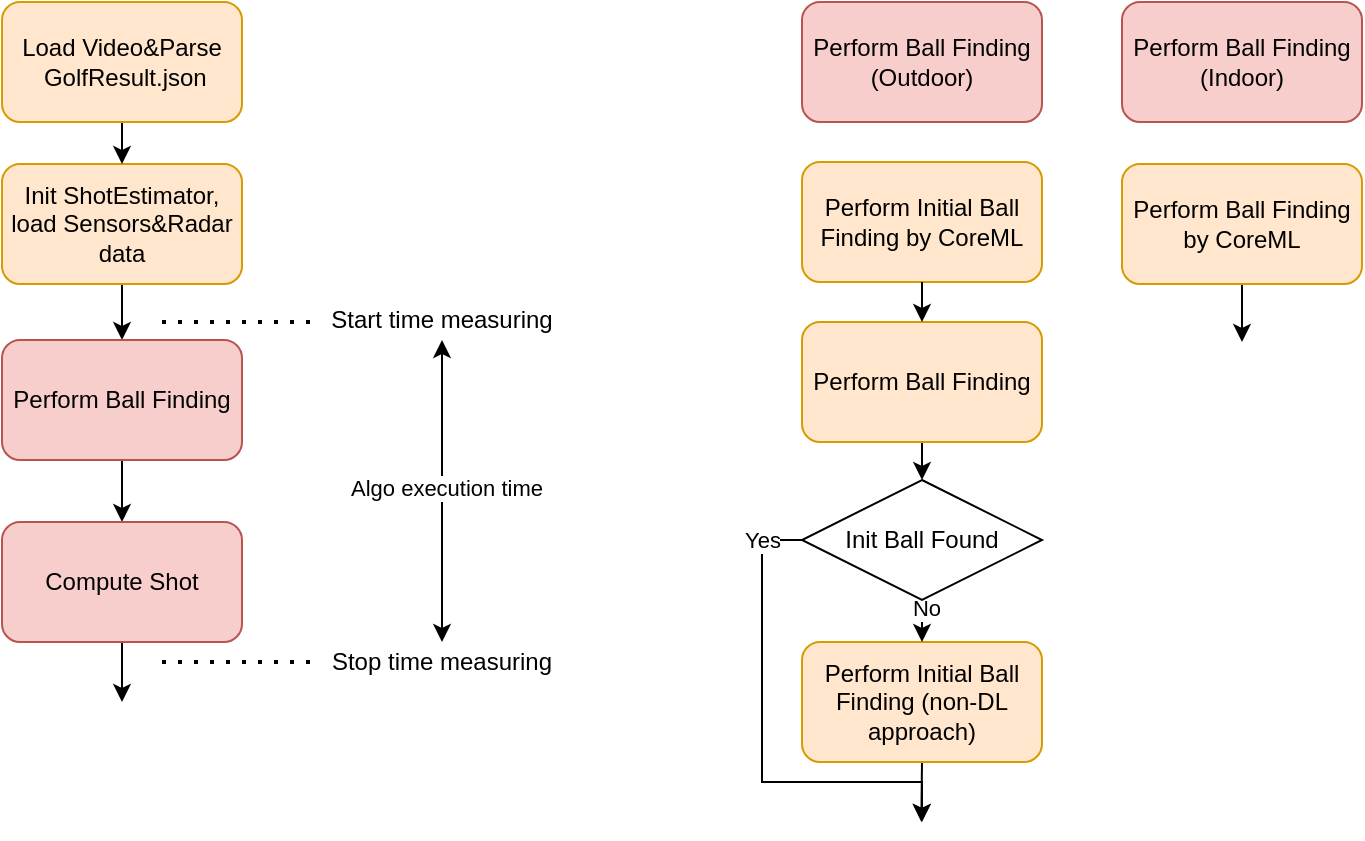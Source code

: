 <mxfile version="13.6.5" type="github">
  <diagram id="A9fwPorAj4-k2zNvB-i8" name="Page-1">
    <mxGraphModel dx="1148" dy="720" grid="1" gridSize="10" guides="1" tooltips="1" connect="1" arrows="1" fold="1" page="1" pageScale="1" pageWidth="827" pageHeight="1169" math="0" shadow="0">
      <root>
        <mxCell id="0" />
        <mxCell id="1" parent="0" />
        <mxCell id="JpvIN6KJs6gYNihXucAh-9" style="edgeStyle=orthogonalEdgeStyle;rounded=0;orthogonalLoop=1;jettySize=auto;html=1;exitX=0.5;exitY=1;exitDx=0;exitDy=0;" parent="1" source="JpvIN6KJs6gYNihXucAh-1" target="JpvIN6KJs6gYNihXucAh-3" edge="1">
          <mxGeometry relative="1" as="geometry" />
        </mxCell>
        <mxCell id="JpvIN6KJs6gYNihXucAh-1" value="Init ShotEstimator, load Sensors&amp;amp;Radar data" style="rounded=1;whiteSpace=wrap;html=1;fillColor=#ffe6cc;strokeColor=#d79b00;" parent="1" vertex="1">
          <mxGeometry x="80" y="121" width="120" height="60" as="geometry" />
        </mxCell>
        <mxCell id="JpvIN6KJs6gYNihXucAh-11" style="edgeStyle=orthogonalEdgeStyle;rounded=0;orthogonalLoop=1;jettySize=auto;html=1;exitX=0.5;exitY=1;exitDx=0;exitDy=0;entryX=0.5;entryY=0;entryDx=0;entryDy=0;" parent="1" source="JpvIN6KJs6gYNihXucAh-3" target="JpvIN6KJs6gYNihXucAh-4" edge="1">
          <mxGeometry relative="1" as="geometry" />
        </mxCell>
        <mxCell id="JpvIN6KJs6gYNihXucAh-3" value="Perform Ball Finding" style="rounded=1;whiteSpace=wrap;html=1;fillColor=#f8cecc;strokeColor=#b85450;" parent="1" vertex="1">
          <mxGeometry x="80" y="209" width="120" height="60" as="geometry" />
        </mxCell>
        <mxCell id="JpvIN6KJs6gYNihXucAh-17" style="edgeStyle=orthogonalEdgeStyle;rounded=0;orthogonalLoop=1;jettySize=auto;html=1;exitX=0.5;exitY=1;exitDx=0;exitDy=0;" parent="1" source="JpvIN6KJs6gYNihXucAh-4" edge="1">
          <mxGeometry relative="1" as="geometry">
            <mxPoint x="140" y="390" as="targetPoint" />
          </mxGeometry>
        </mxCell>
        <mxCell id="JpvIN6KJs6gYNihXucAh-4" value="Compute Shot" style="rounded=1;whiteSpace=wrap;html=1;fillColor=#f8cecc;strokeColor=#b85450;" parent="1" vertex="1">
          <mxGeometry x="80" y="300" width="120" height="60" as="geometry" />
        </mxCell>
        <mxCell id="JpvIN6KJs6gYNihXucAh-7" style="edgeStyle=orthogonalEdgeStyle;rounded=0;orthogonalLoop=1;jettySize=auto;html=1;exitX=0.5;exitY=1;exitDx=0;exitDy=0;entryX=0.5;entryY=0;entryDx=0;entryDy=0;" parent="1" source="JpvIN6KJs6gYNihXucAh-5" target="JpvIN6KJs6gYNihXucAh-1" edge="1">
          <mxGeometry relative="1" as="geometry" />
        </mxCell>
        <mxCell id="JpvIN6KJs6gYNihXucAh-5" value="Load Video&amp;amp;Parse &amp;nbsp;GolfResult.json" style="rounded=1;whiteSpace=wrap;html=1;fillColor=#ffe6cc;strokeColor=#d79b00;" parent="1" vertex="1">
          <mxGeometry x="80" y="40" width="120" height="60" as="geometry" />
        </mxCell>
        <mxCell id="JpvIN6KJs6gYNihXucAh-13" value="" style="endArrow=none;dashed=1;html=1;dashPattern=1 3;strokeWidth=2;" parent="1" edge="1">
          <mxGeometry width="50" height="50" relative="1" as="geometry">
            <mxPoint x="160" y="200" as="sourcePoint" />
            <mxPoint x="240" y="200" as="targetPoint" />
          </mxGeometry>
        </mxCell>
        <mxCell id="JpvIN6KJs6gYNihXucAh-14" value="" style="endArrow=none;dashed=1;html=1;dashPattern=1 3;strokeWidth=2;" parent="1" edge="1">
          <mxGeometry width="50" height="50" relative="1" as="geometry">
            <mxPoint x="160" y="370" as="sourcePoint" />
            <mxPoint x="240" y="370" as="targetPoint" />
          </mxGeometry>
        </mxCell>
        <mxCell id="JpvIN6KJs6gYNihXucAh-18" value="Start time measuring" style="text;html=1;strokeColor=none;fillColor=none;align=center;verticalAlign=middle;whiteSpace=wrap;rounded=0;" parent="1" vertex="1">
          <mxGeometry x="240" y="189" width="120" height="20" as="geometry" />
        </mxCell>
        <mxCell id="JpvIN6KJs6gYNihXucAh-19" value="Stop time measuring" style="text;html=1;strokeColor=none;fillColor=none;align=center;verticalAlign=middle;whiteSpace=wrap;rounded=0;" parent="1" vertex="1">
          <mxGeometry x="240" y="360" width="120" height="20" as="geometry" />
        </mxCell>
        <mxCell id="JpvIN6KJs6gYNihXucAh-20" value="" style="endArrow=classic;startArrow=classic;html=1;entryX=0.5;entryY=1;entryDx=0;entryDy=0;exitX=0.5;exitY=0;exitDx=0;exitDy=0;" parent="1" source="JpvIN6KJs6gYNihXucAh-19" target="JpvIN6KJs6gYNihXucAh-18" edge="1">
          <mxGeometry width="50" height="50" relative="1" as="geometry">
            <mxPoint x="290" y="300" as="sourcePoint" />
            <mxPoint x="290" y="240" as="targetPoint" />
          </mxGeometry>
        </mxCell>
        <mxCell id="JpvIN6KJs6gYNihXucAh-21" value="Algo execution time" style="edgeLabel;html=1;align=center;verticalAlign=middle;resizable=0;points=[];" parent="JpvIN6KJs6gYNihXucAh-20" vertex="1" connectable="0">
          <mxGeometry x="0.02" y="-2" relative="1" as="geometry">
            <mxPoint as="offset" />
          </mxGeometry>
        </mxCell>
        <mxCell id="JpvIN6KJs6gYNihXucAh-24" value="Perform Ball Finding (Outdoor)" style="rounded=1;whiteSpace=wrap;html=1;fillColor=#f8cecc;strokeColor=#b85450;" parent="1" vertex="1">
          <mxGeometry x="480" y="40" width="120" height="60" as="geometry" />
        </mxCell>
        <mxCell id="JpvIN6KJs6gYNihXucAh-25" value="Perform Initial Ball Finding by CoreML" style="rounded=1;whiteSpace=wrap;html=1;fillColor=#ffe6cc;strokeColor=#d79b00;" parent="1" vertex="1">
          <mxGeometry x="480" y="120" width="120" height="60" as="geometry" />
        </mxCell>
        <mxCell id="1CWVhn5QKhwqRxZHIpN0-6" style="edgeStyle=orthogonalEdgeStyle;rounded=0;orthogonalLoop=1;jettySize=auto;html=1;exitX=0.5;exitY=1;exitDx=0;exitDy=0;entryX=0.5;entryY=0;entryDx=0;entryDy=0;" edge="1" parent="1" source="JpvIN6KJs6gYNihXucAh-27" target="1CWVhn5QKhwqRxZHIpN0-2">
          <mxGeometry relative="1" as="geometry" />
        </mxCell>
        <mxCell id="JpvIN6KJs6gYNihXucAh-27" value="Perform Ball Finding" style="rounded=1;whiteSpace=wrap;html=1;fillColor=#ffe6cc;strokeColor=#d79b00;" parent="1" vertex="1">
          <mxGeometry x="480" y="200" width="120" height="60" as="geometry" />
        </mxCell>
        <mxCell id="JpvIN6KJs6gYNihXucAh-35" style="edgeStyle=orthogonalEdgeStyle;rounded=0;orthogonalLoop=1;jettySize=auto;html=1;exitX=0.5;exitY=1;exitDx=0;exitDy=0;" parent="1" source="JpvIN6KJs6gYNihXucAh-28" edge="1">
          <mxGeometry relative="1" as="geometry">
            <mxPoint x="539.667" y="450" as="targetPoint" />
          </mxGeometry>
        </mxCell>
        <mxCell id="JpvIN6KJs6gYNihXucAh-28" value="Perform Initial Ball Finding (non-DL approach)" style="rounded=1;whiteSpace=wrap;html=1;fillColor=#ffe6cc;strokeColor=#d79b00;" parent="1" vertex="1">
          <mxGeometry x="480" y="360" width="120" height="60" as="geometry" />
        </mxCell>
        <mxCell id="JpvIN6KJs6gYNihXucAh-30" value="" style="endArrow=classic;html=1;exitX=0.5;exitY=1;exitDx=0;exitDy=0;entryX=0.5;entryY=0;entryDx=0;entryDy=0;" parent="1" source="JpvIN6KJs6gYNihXucAh-25" target="JpvIN6KJs6gYNihXucAh-27" edge="1">
          <mxGeometry width="50" height="50" relative="1" as="geometry">
            <mxPoint x="440" y="290" as="sourcePoint" />
            <mxPoint x="490" y="240" as="targetPoint" />
          </mxGeometry>
        </mxCell>
        <mxCell id="JpvIN6KJs6gYNihXucAh-36" value="Perform Ball Finding (Indoor)" style="rounded=1;whiteSpace=wrap;html=1;fillColor=#f8cecc;strokeColor=#b85450;" parent="1" vertex="1">
          <mxGeometry x="640" y="40" width="120" height="60" as="geometry" />
        </mxCell>
        <mxCell id="1CWVhn5QKhwqRxZHIpN0-1" style="edgeStyle=orthogonalEdgeStyle;rounded=0;orthogonalLoop=1;jettySize=auto;html=1;exitX=0.5;exitY=1;exitDx=0;exitDy=0;" edge="1" parent="1" source="JpvIN6KJs6gYNihXucAh-37">
          <mxGeometry relative="1" as="geometry">
            <mxPoint x="700" y="210" as="targetPoint" />
          </mxGeometry>
        </mxCell>
        <mxCell id="JpvIN6KJs6gYNihXucAh-37" value="Perform Ball Finding by CoreML" style="rounded=1;whiteSpace=wrap;html=1;fillColor=#ffe6cc;strokeColor=#d79b00;" parent="1" vertex="1">
          <mxGeometry x="640" y="121" width="120" height="60" as="geometry" />
        </mxCell>
        <mxCell id="1CWVhn5QKhwqRxZHIpN0-4" value="Yes" style="edgeStyle=orthogonalEdgeStyle;rounded=0;orthogonalLoop=1;jettySize=auto;html=1;exitX=0;exitY=0.5;exitDx=0;exitDy=0;" edge="1" parent="1" source="1CWVhn5QKhwqRxZHIpN0-2">
          <mxGeometry x="-0.834" relative="1" as="geometry">
            <mxPoint x="540" y="450" as="targetPoint" />
            <Array as="points">
              <mxPoint x="460" y="309" />
              <mxPoint x="460" y="430" />
              <mxPoint x="540" y="430" />
            </Array>
            <mxPoint as="offset" />
          </mxGeometry>
        </mxCell>
        <mxCell id="1CWVhn5QKhwqRxZHIpN0-5" style="edgeStyle=orthogonalEdgeStyle;rounded=0;orthogonalLoop=1;jettySize=auto;html=1;exitX=0.5;exitY=1;exitDx=0;exitDy=0;entryX=0.5;entryY=0;entryDx=0;entryDy=0;" edge="1" parent="1" source="1CWVhn5QKhwqRxZHIpN0-2" target="JpvIN6KJs6gYNihXucAh-28">
          <mxGeometry relative="1" as="geometry" />
        </mxCell>
        <mxCell id="1CWVhn5QKhwqRxZHIpN0-8" value="No" style="edgeLabel;html=1;align=center;verticalAlign=middle;resizable=0;points=[];" vertex="1" connectable="0" parent="1CWVhn5QKhwqRxZHIpN0-5">
          <mxGeometry x="-0.619" y="2" relative="1" as="geometry">
            <mxPoint as="offset" />
          </mxGeometry>
        </mxCell>
        <mxCell id="1CWVhn5QKhwqRxZHIpN0-2" value="Init Ball Found" style="rhombus;whiteSpace=wrap;html=1;" vertex="1" parent="1">
          <mxGeometry x="480" y="279" width="120" height="60" as="geometry" />
        </mxCell>
      </root>
    </mxGraphModel>
  </diagram>
</mxfile>
